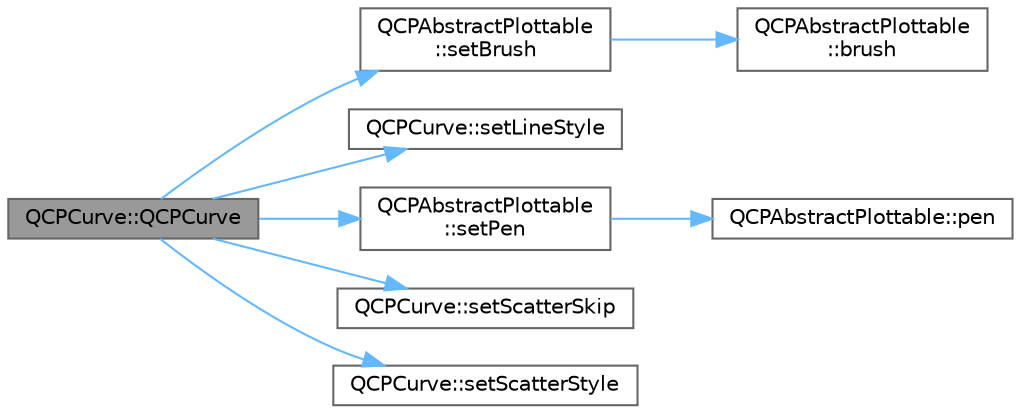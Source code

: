 digraph "QCPCurve::QCPCurve"
{
 // LATEX_PDF_SIZE
  bgcolor="transparent";
  edge [fontname=Helvetica,fontsize=10,labelfontname=Helvetica,labelfontsize=10];
  node [fontname=Helvetica,fontsize=10,shape=box,height=0.2,width=0.4];
  rankdir="LR";
  Node1 [label="QCPCurve::QCPCurve",height=0.2,width=0.4,color="gray40", fillcolor="grey60", style="filled", fontcolor="black",tooltip=" "];
  Node1 -> Node2 [color="steelblue1",style="solid"];
  Node2 [label="QCPAbstractPlottable\l::setBrush",height=0.2,width=0.4,color="grey40", fillcolor="white", style="filled",URL="$class_q_c_p_abstract_plottable.html#a7a4b92144dca6453a1f0f210e27edc74",tooltip=" "];
  Node2 -> Node3 [color="steelblue1",style="solid"];
  Node3 [label="QCPAbstractPlottable\l::brush",height=0.2,width=0.4,color="grey40", fillcolor="white", style="filled",URL="$class_q_c_p_abstract_plottable.html#a893b4896dfd92b68b05b2600b80f5826",tooltip=" "];
  Node1 -> Node4 [color="steelblue1",style="solid"];
  Node4 [label="QCPCurve::setLineStyle",height=0.2,width=0.4,color="grey40", fillcolor="white", style="filled",URL="$class_q_c_p_curve.html#a4a377ec863ff81a1875c3094a6177c19",tooltip=" "];
  Node1 -> Node5 [color="steelblue1",style="solid"];
  Node5 [label="QCPAbstractPlottable\l::setPen",height=0.2,width=0.4,color="grey40", fillcolor="white", style="filled",URL="$class_q_c_p_abstract_plottable.html#ab74b09ae4c0e7e13142fe4b5bf46cac7",tooltip=" "];
  Node5 -> Node6 [color="steelblue1",style="solid"];
  Node6 [label="QCPAbstractPlottable::pen",height=0.2,width=0.4,color="grey40", fillcolor="white", style="filled",URL="$class_q_c_p_abstract_plottable.html#ad5972efc31344e5a7a78ab4f8864b2d3",tooltip=" "];
  Node1 -> Node7 [color="steelblue1",style="solid"];
  Node7 [label="QCPCurve::setScatterSkip",height=0.2,width=0.4,color="grey40", fillcolor="white", style="filled",URL="$class_q_c_p_curve.html#a97dbfecd497e972d5f2162615e6da5be",tooltip=" "];
  Node1 -> Node8 [color="steelblue1",style="solid"];
  Node8 [label="QCPCurve::setScatterStyle",height=0.2,width=0.4,color="grey40", fillcolor="white", style="filled",URL="$class_q_c_p_curve.html#a55e43b44709bf50a35500644988aa706",tooltip=" "];
}
